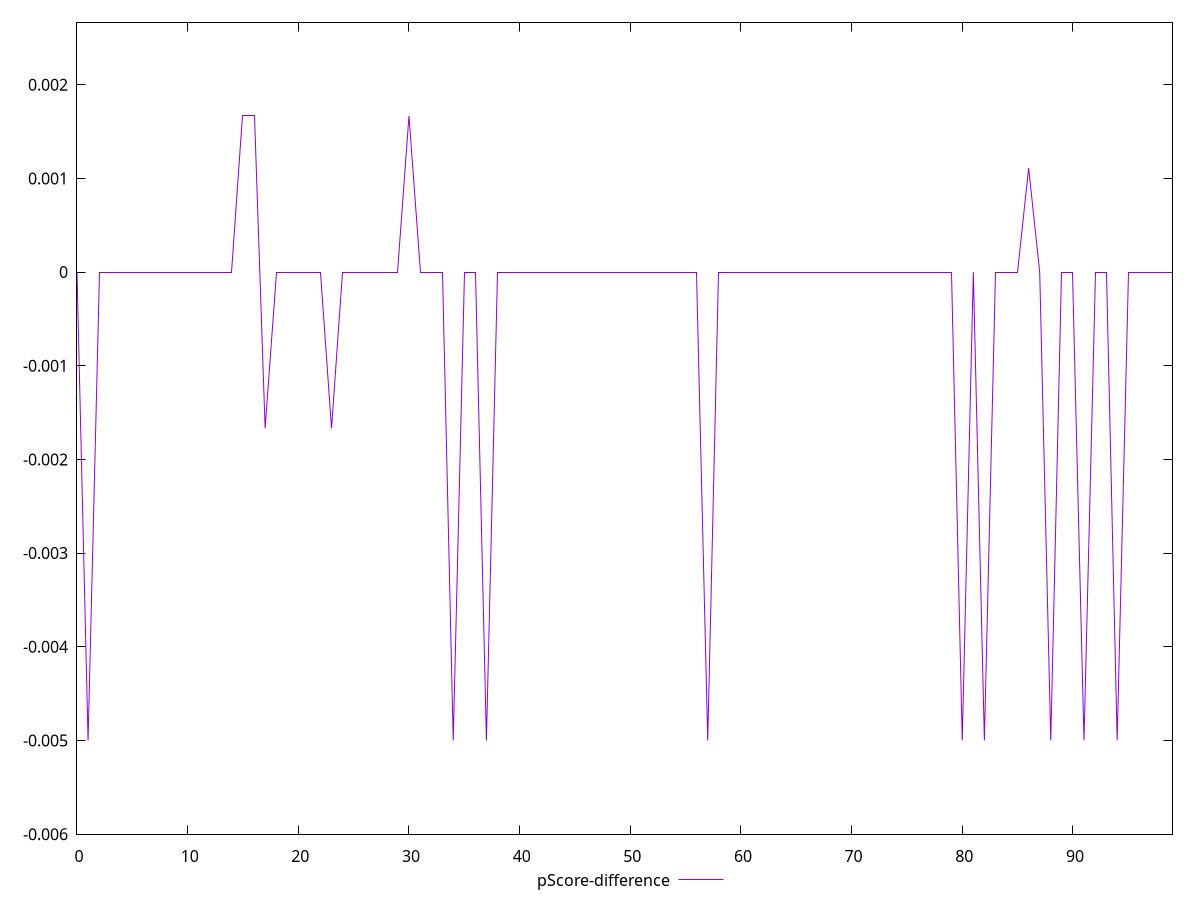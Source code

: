 reset

$pScoreDifference <<EOF
0 0
1 -0.0050000000000000044
2 0
3 0
4 0
5 0
6 0
7 0
8 0
9 0
10 0
11 0
12 0
13 0
14 0
15 0.0016666666666665941
16 0.0016666666666667052
17 -0.0016666666666665941
18 0
19 0
20 0
21 0
22 0
23 -0.0016666666666665941
24 0
25 0
26 0
27 0
28 0
29 0
30 0.0016666666666665941
31 0
32 0
33 0
34 -0.0050000000000000044
35 0
36 0
37 -0.0050000000000000044
38 0
39 0
40 0
41 0
42 0
43 0
44 0
45 0
46 0
47 0
48 0
49 0
50 0
51 0
52 0
53 0
54 0
55 0
56 0
57 -0.0050000000000000044
58 0
59 0
60 0
61 0
62 0
63 0
64 0
65 0
66 0
67 0
68 0
69 0
70 0
71 0
72 0
73 0
74 0
75 0
76 0
77 0
78 0
79 0
80 -0.0050000000000000044
81 0
82 -0.0050000000000000044
83 0
84 0
85 0
86 0.0011111111111111738
87 0
88 -0.0050000000000000044
89 0
90 0
91 -0.0050000000000000044
92 0
93 0
94 -0.0050000000000000044
95 0
96 0
97 0
98 0
99 0
EOF

set key outside below
set xrange [0:99]
set yrange [-0.0060000000000000045:0.002666666666666705]
set trange [-0.0060000000000000045:0.002666666666666705]
set terminal svg size 640, 500 enhanced background rgb 'white'
set output "reprap/unminified-javascript/samples/pages+cached+noexternal+nomedia+nocss/pScore-difference/values.svg"

plot $pScoreDifference title "pScore-difference" with line

reset
